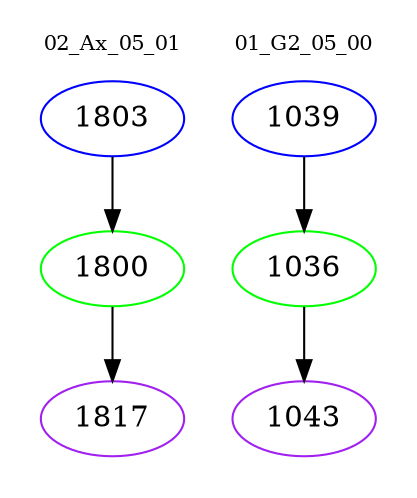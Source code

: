 digraph{
subgraph cluster_0 {
color = white
label = "02_Ax_05_01";
fontsize=10;
T0_1803 [label="1803", color="blue"]
T0_1803 -> T0_1800 [color="black"]
T0_1800 [label="1800", color="green"]
T0_1800 -> T0_1817 [color="black"]
T0_1817 [label="1817", color="purple"]
}
subgraph cluster_1 {
color = white
label = "01_G2_05_00";
fontsize=10;
T1_1039 [label="1039", color="blue"]
T1_1039 -> T1_1036 [color="black"]
T1_1036 [label="1036", color="green"]
T1_1036 -> T1_1043 [color="black"]
T1_1043 [label="1043", color="purple"]
}
}
